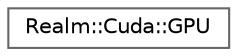 digraph "Graphical Class Hierarchy"
{
 // LATEX_PDF_SIZE
  bgcolor="transparent";
  edge [fontname=Helvetica,fontsize=10,labelfontname=Helvetica,labelfontsize=10];
  node [fontname=Helvetica,fontsize=10,shape=box,height=0.2,width=0.4];
  rankdir="LR";
  Node0 [id="Node000000",label="Realm::Cuda::GPU",height=0.2,width=0.4,color="grey40", fillcolor="white", style="filled",URL="$classRealm_1_1Cuda_1_1GPU.html",tooltip=" "];
}
